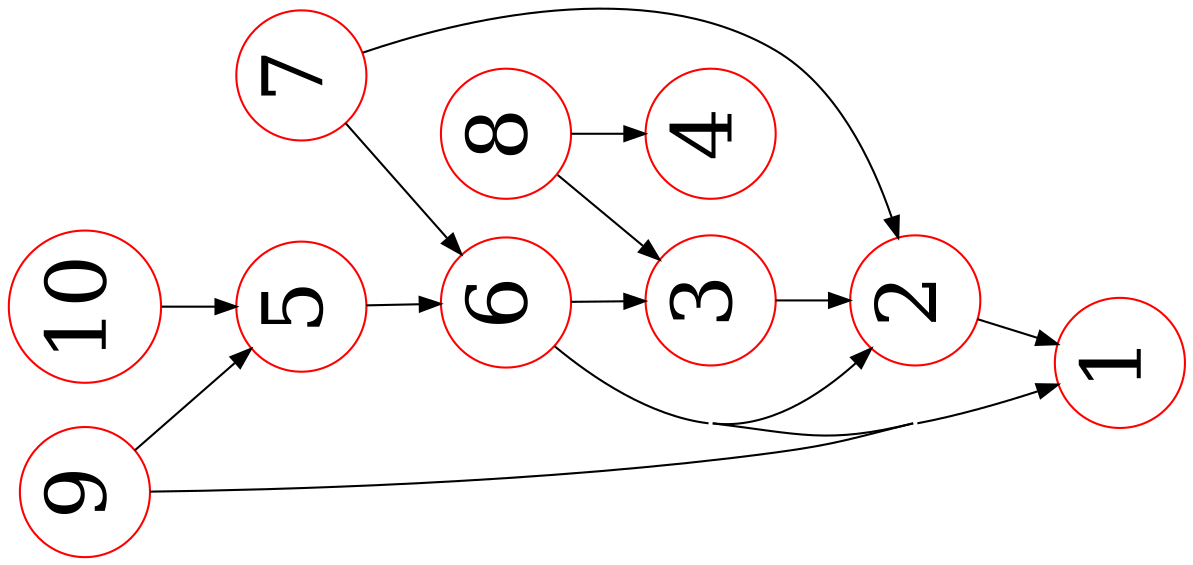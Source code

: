digraph graphname {
landscape=true;
 center=1;
 concentrate=true;
 
 1 [shape=circle,color=red,height=0.05,fontsize=40,margin=0,width=0.05];
 1 [shape=circle,color=red,height=0.05,fontsize=40,margin=0,width=0.05];
 1 [shape=circle,color=red,height=0.05,fontsize=40,margin=0,width=0.05];
 1 [shape=circle,color=red,height=0.05,fontsize=40,margin=0,width=0.05];
 1 [shape=circle,color=red,height=0.05,fontsize=40,margin=0,width=0.05];
 1 [shape=circle,color=red,height=0.05,fontsize=40,margin=0,width=0.05];
 2 [shape=circle,color=red,height=0.05,fontsize=40,margin=0,width=0.05];
 2 [shape=circle,color=red,height=0.05,fontsize=40,margin=0,width=0.05];
 2 [shape=circle,color=red,height=0.05,fontsize=40,margin=0,width=0.05];
 2 [shape=circle,color=red,height=0.05,fontsize=40,margin=0,width=0.05];
 2 [shape=circle,color=red,height=0.05,fontsize=40,margin=0,width=0.05];
 2 [shape=circle,color=red,height=0.05,fontsize=40,margin=0,width=0.05];
 3 [shape=circle,color=red,height=0.05,fontsize=40,margin=0,width=0.05];
 3 [shape=circle,color=red,height=0.05,fontsize=40,margin=0,width=0.05];
 3 [shape=circle,color=red,height=0.05,fontsize=40,margin=0,width=0.05];
 3 [shape=circle,color=red,height=0.05,fontsize=40,margin=0,width=0.05];
 3 [shape=circle,color=red,height=0.05,fontsize=40,margin=0,width=0.05];
 3 [shape=circle,color=red,height=0.05,fontsize=40,margin=0,width=0.05];
 4 [shape=circle,color=red,height=0.05,fontsize=40,margin=0,width=0.05];
 4 [shape=circle,color=red,height=0.05,fontsize=40,margin=0,width=0.05];
 4 [shape=circle,color=red,height=0.05,fontsize=40,margin=0,width=0.05];
 4 [shape=circle,color=red,height=0.05,fontsize=40,margin=0,width=0.05];
 4 [shape=circle,color=red,height=0.05,fontsize=40,margin=0,width=0.05];
 4 [shape=circle,color=red,height=0.05,fontsize=40,margin=0,width=0.05];
 5 [shape=circle,color=red,height=0.05,fontsize=40,margin=0,width=0.05];
 5 [shape=circle,color=red,height=0.05,fontsize=40,margin=0,width=0.05];
 5 [shape=circle,color=red,height=0.05,fontsize=40,margin=0,width=0.05];
 5 [shape=circle,color=red,height=0.05,fontsize=40,margin=0,width=0.05];
 5 [shape=circle,color=red,height=0.05,fontsize=40,margin=0,width=0.05];
 5 [shape=circle,color=red,height=0.05,fontsize=40,margin=0,width=0.05];
 6 [shape=circle,color=red,height=0.05,fontsize=40,margin=0,width=0.05];
 6 [shape=circle,color=red,height=0.05,fontsize=40,margin=0,width=0.05];
 6 [shape=circle,color=red,height=0.05,fontsize=40,margin=0,width=0.05];
 6 [shape=circle,color=red,height=0.05,fontsize=40,margin=0,width=0.05];
 6 [shape=circle,color=red,height=0.05,fontsize=40,margin=0,width=0.05];
 6 [shape=circle,color=red,height=0.05,fontsize=40,margin=0,width=0.05];
 7 [shape=circle,color=red,height=0.05,fontsize=40,margin=0,width=0.05];
 7 [shape=circle,color=red,height=0.05,fontsize=40,margin=0,width=0.05];
 7 [shape=circle,color=red,height=0.05,fontsize=40,margin=0,width=0.05];
 7 [shape=circle,color=red,height=0.05,fontsize=40,margin=0,width=0.05];
 7 [shape=circle,color=red,height=0.05,fontsize=40,margin=0,width=0.05];
 7 [shape=circle,color=red,height=0.05,fontsize=40,margin=0,width=0.05];
 8 [shape=circle,color=red,height=0.05,fontsize=40,margin=0,width=0.05];
 8 [shape=circle,color=red,height=0.05,fontsize=40,margin=0,width=0.05];
 8 [shape=circle,color=red,height=0.05,fontsize=40,margin=0,width=0.05];
 8 [shape=circle,color=red,height=0.05,fontsize=40,margin=0,width=0.05];
 8 [shape=circle,color=red,height=0.05,fontsize=40,margin=0,width=0.05];
 8 [shape=circle,color=red,height=0.05,fontsize=40,margin=0,width=0.05];
 9 [shape=circle,color=red,height=0.05,fontsize=40,margin=0,width=0.05];
 9 [shape=circle,color=red,height=0.05,fontsize=40,margin=0,width=0.05];
 9 [shape=circle,color=red,height=0.05,fontsize=40,margin=0,width=0.05];
 9 [shape=circle,color=red,height=0.05,fontsize=40,margin=0,width=0.05];
 9 [shape=circle,color=red,height=0.05,fontsize=40,margin=0,width=0.05];
 9 [shape=circle,color=red,height=0.05,fontsize=40,margin=0,width=0.05];
 10 [shape=circle,color=red,height=0.05,fontsize=40,margin=0,width=0.05];
 10 [shape=circle,color=red,height=0.05,fontsize=40,margin=0,width=0.05];
 10 [shape=circle,color=red,height=0.05,fontsize=40,margin=0,width=0.05];
 10 [shape=circle,color=red,height=0.05,fontsize=40,margin=0,width=0.05];
 10 [shape=circle,color=red,height=0.05,fontsize=40,margin=0,width=0.05];
 10 [shape=circle,color=red,height=0.05,fontsize=40,margin=0,width=0.05];
 2 -> 1 [fontsize=40,arrowtype=normal,arrowsize=1.0];
 3 -> 2 [fontsize=40,arrowtype=normal,arrowsize=1.0];
 5 -> 6 [fontsize=40,arrowtype=normal,arrowsize=1.0];
 6 -> 1 [fontsize=40,arrowtype=normal,arrowsize=1.0];
 6 -> 2 [fontsize=40,arrowtype=normal,arrowsize=1.0];
 6 -> 3 [fontsize=40,arrowtype=normal,arrowsize=1.0];
 7 -> 2 [fontsize=40,arrowtype=normal,arrowsize=1.0];
 7 -> 6 [fontsize=40,arrowtype=normal,arrowsize=1.0];
 8 -> 3 [fontsize=40,arrowtype=normal,arrowsize=1.0];
 8 -> 4 [fontsize=40,arrowtype=normal,arrowsize=1.0];
 9 -> 1 [fontsize=40,arrowtype=normal,arrowsize=1.0];
 9 -> 5 [fontsize=40,arrowtype=normal,arrowsize=1.0];
 10 -> 5 [fontsize=40,arrowtype=normal,arrowsize=1.0];
}
